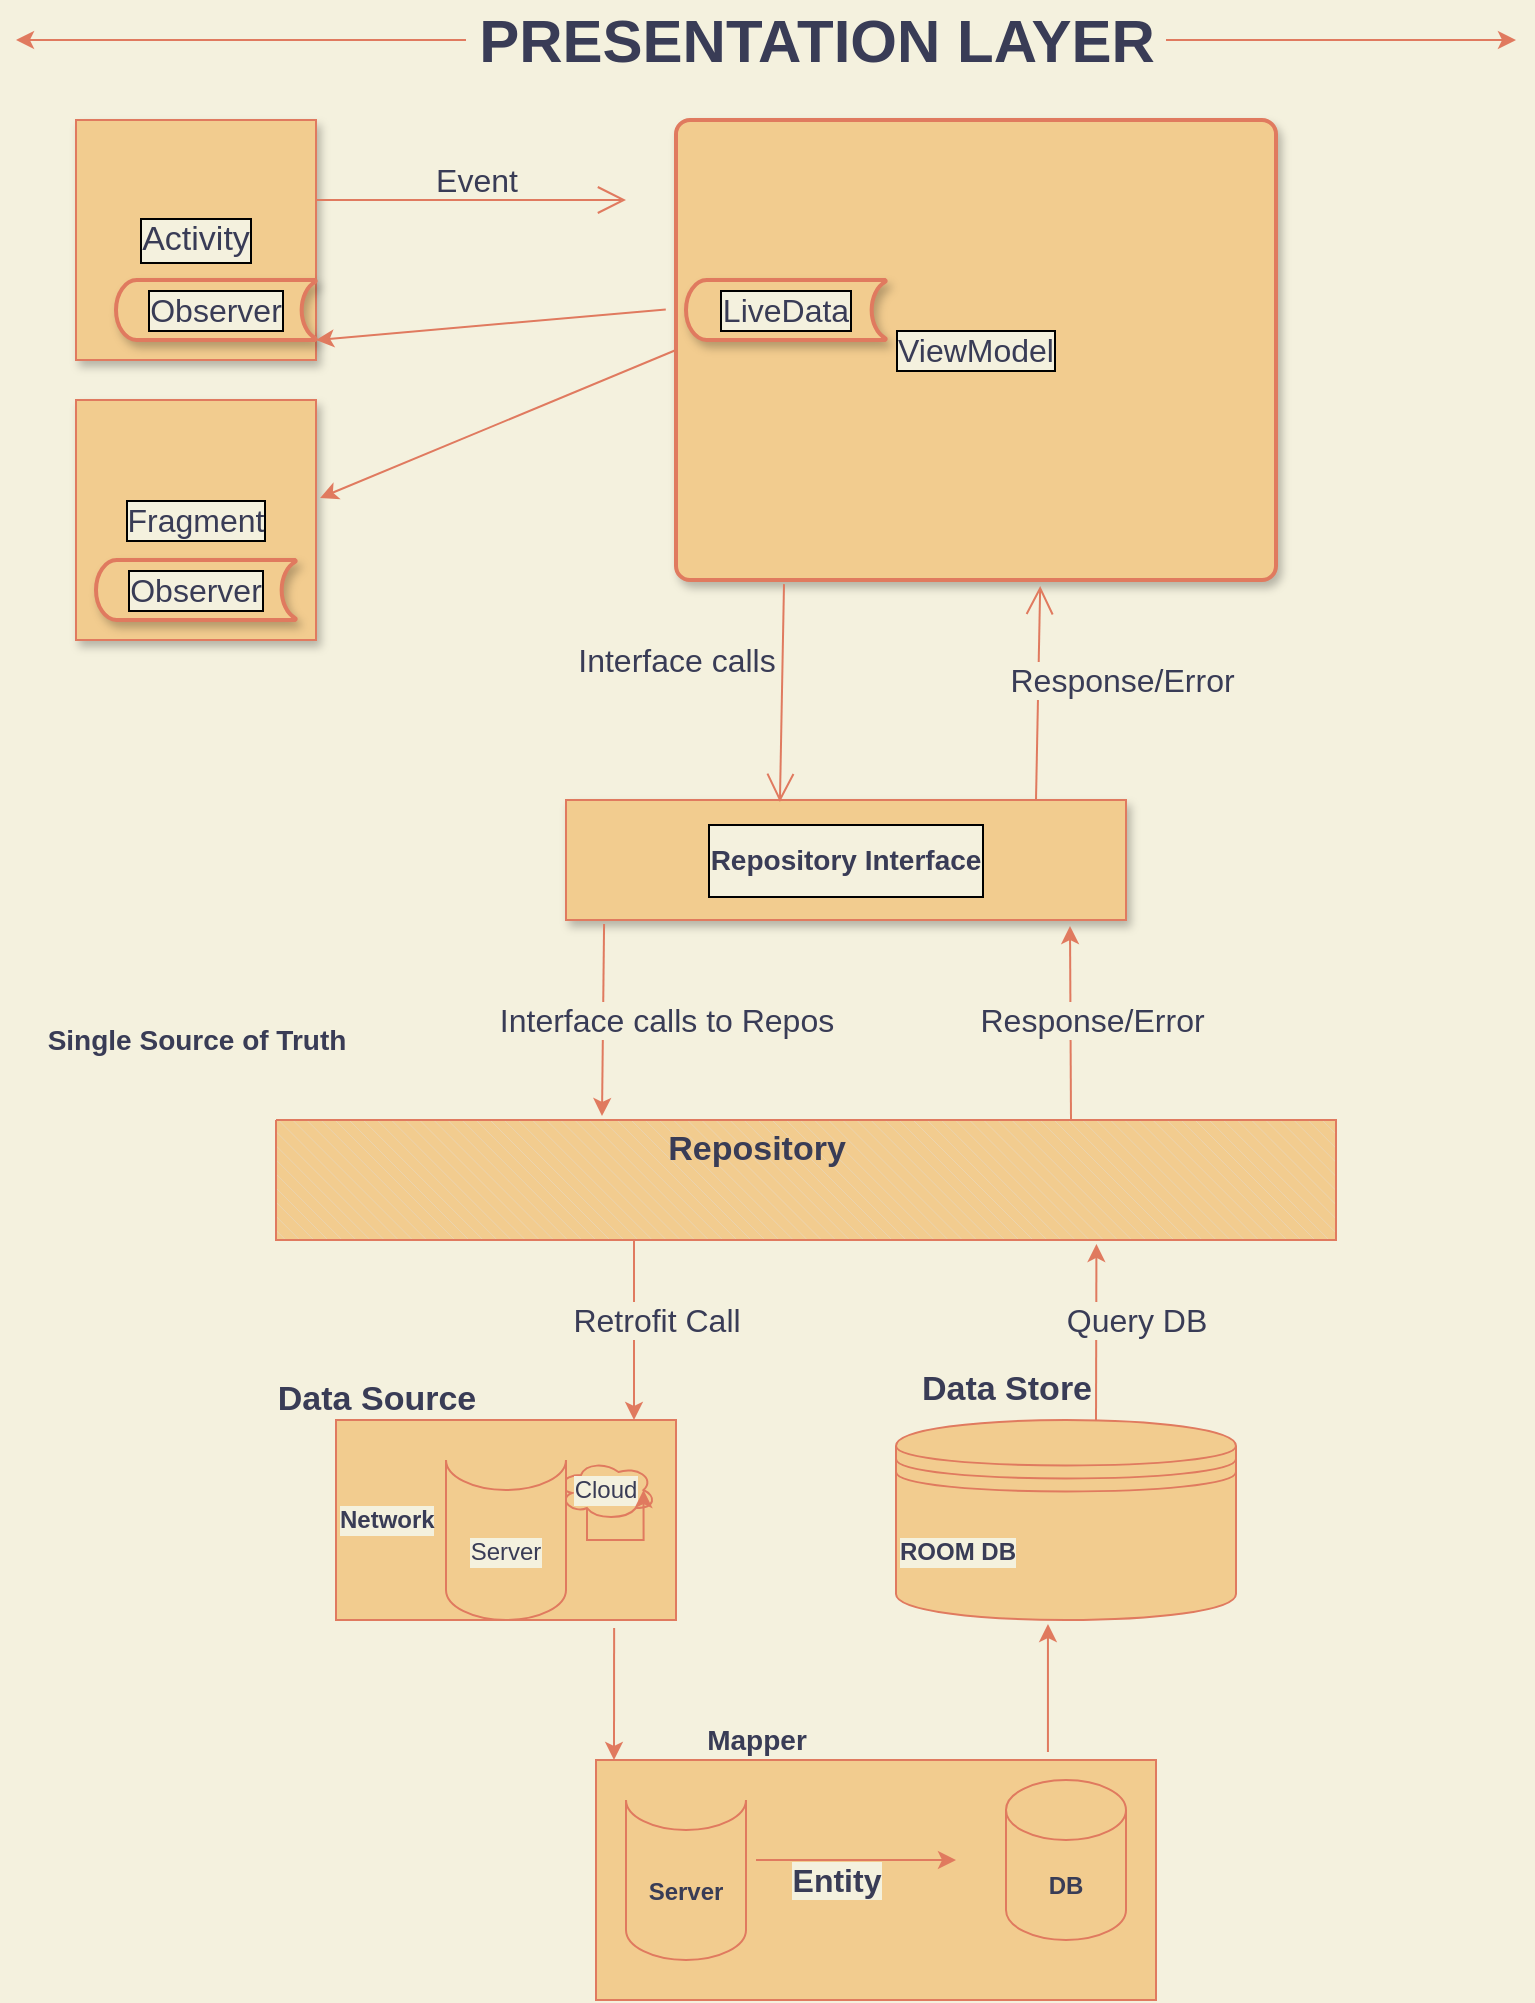 <mxfile version="17.4.1" type="github">
  <diagram id="wjaxYszw41zFd_kDudd0" name="Page-1">
    <mxGraphModel dx="1988" dy="1892" grid="1" gridSize="10" guides="1" tooltips="1" connect="1" arrows="1" fold="1" page="1" pageScale="1" pageWidth="850" pageHeight="1100" background="#F4F1DE" math="0" shadow="0">
      <root>
        <mxCell id="0" />
        <mxCell id="1" parent="0" />
        <mxCell id="qmoSsivqGrwg9p8YMAHi-2" value="&lt;div align=&quot;left&quot;&gt;Network&lt;/div&gt;" style="rounded=0;whiteSpace=wrap;html=1;fontStyle=1;align=left;labelBackgroundColor=#F4F1DE;fillColor=#F2CC8F;strokeColor=#E07A5F;fontColor=#393C56;" parent="1" vertex="1">
          <mxGeometry x="220" y="530" width="170" height="100" as="geometry" />
        </mxCell>
        <mxCell id="qmoSsivqGrwg9p8YMAHi-4" value="Cloud" style="ellipse;shape=cloud;whiteSpace=wrap;html=1;labelBackgroundColor=#F4F1DE;fillColor=#F2CC8F;strokeColor=#E07A5F;fontColor=#393C56;" parent="1" vertex="1">
          <mxGeometry x="330" y="550" width="50" height="30" as="geometry" />
        </mxCell>
        <mxCell id="qmoSsivqGrwg9p8YMAHi-6" value="Server" style="shape=cylinder3;whiteSpace=wrap;html=1;boundedLbl=1;backgroundOutline=1;size=15;lid=0;labelBackgroundColor=#F4F1DE;fillColor=#F2CC8F;strokeColor=#E07A5F;fontColor=#393C56;" parent="1" vertex="1">
          <mxGeometry x="275" y="550" width="60" height="80" as="geometry" />
        </mxCell>
        <mxCell id="qmoSsivqGrwg9p8YMAHi-7" value="&lt;div align=&quot;left&quot;&gt;&lt;b&gt;ROOM DB&lt;br&gt;&lt;/b&gt;&lt;/div&gt;" style="shape=datastore;whiteSpace=wrap;html=1;fontFamily=Helvetica;fontSize=12;fontColor=#393C56;align=left;strokeColor=#E07A5F;fillColor=#F2CC8F;labelBackgroundColor=#F4F1DE;" parent="1" vertex="1">
          <mxGeometry x="500" y="530" width="170" height="100" as="geometry" />
        </mxCell>
        <mxCell id="qmoSsivqGrwg9p8YMAHi-8" value="" style="rounded=0;whiteSpace=wrap;html=1;fillColor=#F2CC8F;strokeColor=#E07A5F;fontColor=#393C56;" parent="1" vertex="1">
          <mxGeometry x="350" y="700" width="280" height="120" as="geometry" />
        </mxCell>
        <mxCell id="qmoSsivqGrwg9p8YMAHi-9" value="&lt;b&gt;DB&lt;/b&gt;" style="shape=cylinder3;whiteSpace=wrap;html=1;boundedLbl=1;backgroundOutline=1;size=15;fillColor=#F2CC8F;strokeColor=#E07A5F;fontColor=#393C56;" parent="1" vertex="1">
          <mxGeometry x="555" y="710" width="60" height="80" as="geometry" />
        </mxCell>
        <mxCell id="qmoSsivqGrwg9p8YMAHi-24" value="Data Source" style="text;html=1;align=center;verticalAlign=middle;resizable=0;points=[];autosize=1;strokeColor=none;fillColor=none;fontStyle=1;fontSize=17;fontColor=#393C56;" parent="1" vertex="1">
          <mxGeometry x="185" y="505" width="110" height="30" as="geometry" />
        </mxCell>
        <mxCell id="qmoSsivqGrwg9p8YMAHi-25" value="Data Store" style="text;html=1;align=center;verticalAlign=middle;resizable=0;points=[];autosize=1;strokeColor=none;fillColor=none;fontStyle=1;fontSize=17;fontColor=#393C56;" parent="1" vertex="1">
          <mxGeometry x="505" y="500" width="100" height="30" as="geometry" />
        </mxCell>
        <mxCell id="qmoSsivqGrwg9p8YMAHi-26" style="edgeStyle=orthogonalEdgeStyle;rounded=0;orthogonalLoop=1;jettySize=auto;html=1;exitX=0.31;exitY=0.8;exitDx=0;exitDy=0;exitPerimeter=0;entryX=0.875;entryY=0.5;entryDx=0;entryDy=0;entryPerimeter=0;fontSize=17;labelBackgroundColor=#F4F1DE;strokeColor=#E07A5F;fontColor=#393C56;" parent="1" source="qmoSsivqGrwg9p8YMAHi-4" target="qmoSsivqGrwg9p8YMAHi-4" edge="1">
          <mxGeometry relative="1" as="geometry">
            <Array as="points">
              <mxPoint x="346" y="590" />
              <mxPoint x="374" y="590" />
            </Array>
          </mxGeometry>
        </mxCell>
        <mxCell id="qmoSsivqGrwg9p8YMAHi-28" value="" style="endArrow=classic;html=1;rounded=0;fontSize=13;exitX=0.818;exitY=1.04;exitDx=0;exitDy=0;exitPerimeter=0;fontStyle=0;labelBackgroundColor=#F4F1DE;strokeColor=#E07A5F;fontColor=#393C56;" parent="1" source="qmoSsivqGrwg9p8YMAHi-2" edge="1">
          <mxGeometry width="50" height="50" relative="1" as="geometry">
            <mxPoint x="440" y="700" as="sourcePoint" />
            <mxPoint x="359" y="700" as="targetPoint" />
          </mxGeometry>
        </mxCell>
        <mxCell id="qmoSsivqGrwg9p8YMAHi-29" value="Mapper" style="text;html=1;align=center;verticalAlign=middle;resizable=0;points=[];autosize=1;strokeColor=none;fillColor=none;fontSize=14;fontStyle=1;fontColor=#393C56;" parent="1" vertex="1">
          <mxGeometry x="395" y="680" width="70" height="20" as="geometry" />
        </mxCell>
        <mxCell id="qmoSsivqGrwg9p8YMAHi-30" value="&lt;b&gt;Server&lt;/b&gt;" style="shape=cylinder3;whiteSpace=wrap;html=1;boundedLbl=1;backgroundOutline=1;size=15;lid=0;fillColor=#F2CC8F;strokeColor=#E07A5F;fontColor=#393C56;" parent="1" vertex="1">
          <mxGeometry x="365" y="720" width="60" height="80" as="geometry" />
        </mxCell>
        <mxCell id="qmoSsivqGrwg9p8YMAHi-31" value="" style="endArrow=classic;html=1;rounded=0;fontSize=16;labelBackgroundColor=#F4F1DE;strokeColor=#E07A5F;fontColor=#393C56;" parent="1" edge="1">
          <mxGeometry relative="1" as="geometry">
            <mxPoint x="430" y="750" as="sourcePoint" />
            <mxPoint x="530" y="750" as="targetPoint" />
          </mxGeometry>
        </mxCell>
        <mxCell id="qmoSsivqGrwg9p8YMAHi-34" value="Entity" style="edgeLabel;html=1;align=center;verticalAlign=middle;resizable=0;points=[];fontSize=16;fontStyle=1;labelBackgroundColor=#F4F1DE;fontColor=#393C56;" parent="qmoSsivqGrwg9p8YMAHi-31" vertex="1" connectable="0">
          <mxGeometry x="-0.36" y="-5" relative="1" as="geometry">
            <mxPoint x="8" y="5" as="offset" />
          </mxGeometry>
        </mxCell>
        <mxCell id="qmoSsivqGrwg9p8YMAHi-33" value="" style="endArrow=classic;html=1;rounded=0;fontSize=13;exitX=0.807;exitY=-0.033;exitDx=0;exitDy=0;exitPerimeter=0;fontStyle=0;entryX=0.447;entryY=1.02;entryDx=0;entryDy=0;entryPerimeter=0;labelBackgroundColor=#F4F1DE;strokeColor=#E07A5F;fontColor=#393C56;" parent="1" source="qmoSsivqGrwg9p8YMAHi-8" target="qmoSsivqGrwg9p8YMAHi-7" edge="1">
          <mxGeometry width="50" height="50" relative="1" as="geometry">
            <mxPoint x="369.06" y="644" as="sourcePoint" />
            <mxPoint x="369" y="710" as="targetPoint" />
          </mxGeometry>
        </mxCell>
        <mxCell id="qmoSsivqGrwg9p8YMAHi-35" value="" style="verticalLabelPosition=bottom;verticalAlign=top;html=1;shape=mxgraph.basic.patternFillRect;fillStyle=diagRev;step=5;fillStrokeWidth=0.2;fillStrokeColor=#dddddd;fontSize=16;strokeColor=#E07A5F;fontColor=#393C56;labelBackgroundColor=#F4F1DE;noLabel=1;labelBorderColor=#000000;fillColor=#F2CC8F;" parent="1" vertex="1">
          <mxGeometry x="190" y="380" width="530" height="60" as="geometry" />
        </mxCell>
        <mxCell id="qmoSsivqGrwg9p8YMAHi-37" value="" style="endArrow=classic;html=1;rounded=0;fontSize=17;fontStyle=0;labelBackgroundColor=#F4F1DE;strokeColor=#E07A5F;fontColor=#393C56;" parent="1" edge="1">
          <mxGeometry width="50" height="50" relative="1" as="geometry">
            <mxPoint x="369" y="440" as="sourcePoint" />
            <mxPoint x="369" y="530" as="targetPoint" />
          </mxGeometry>
        </mxCell>
        <mxCell id="qmoSsivqGrwg9p8YMAHi-38" value="" style="endArrow=classic;html=1;rounded=0;fontSize=8;fontStyle=0;entryX=0.774;entryY=1.033;entryDx=0;entryDy=0;entryPerimeter=0;horizontal=1;labelBackgroundColor=#F4F1DE;strokeColor=#E07A5F;fontColor=#393C56;" parent="1" target="qmoSsivqGrwg9p8YMAHi-35" edge="1">
          <mxGeometry width="50" height="50" relative="1" as="geometry">
            <mxPoint x="600" y="530" as="sourcePoint" />
            <mxPoint x="379" y="540" as="targetPoint" />
          </mxGeometry>
        </mxCell>
        <mxCell id="qmoSsivqGrwg9p8YMAHi-44" value="Repository" style="text;html=1;align=center;verticalAlign=middle;resizable=0;points=[];autosize=1;strokeColor=none;fillColor=none;fontStyle=1;fontSize=17;fontColor=#393C56;" parent="1" vertex="1">
          <mxGeometry x="380" y="380" width="100" height="30" as="geometry" />
        </mxCell>
        <mxCell id="qmoSsivqGrwg9p8YMAHi-47" value="&lt;h1 align=&quot;right&quot;&gt;Repository Interface&lt;br&gt;&lt;/h1&gt;" style="whiteSpace=wrap;html=1;shadow=1;labelBackgroundColor=#F4F1DE;fontSize=7;fontColor=#393C56;strokeColor=#E07A5F;fillColor=#F2CC8F;labelBorderColor=#000000;" parent="1" vertex="1">
          <mxGeometry x="335" y="220" width="280" height="60" as="geometry" />
        </mxCell>
        <mxCell id="qmoSsivqGrwg9p8YMAHi-54" value="" style="endArrow=classic;html=1;rounded=0;labelBackgroundColor=#F4F1DE;fontSize=21;fontColor=#393C56;entryX=0.9;entryY=1.05;entryDx=0;entryDy=0;entryPerimeter=0;exitX=0.75;exitY=0;exitDx=0;exitDy=0;exitPerimeter=0;strokeColor=#E07A5F;" parent="1" source="qmoSsivqGrwg9p8YMAHi-35" target="qmoSsivqGrwg9p8YMAHi-47" edge="1">
          <mxGeometry width="50" height="50" relative="1" as="geometry">
            <mxPoint x="490" y="370" as="sourcePoint" />
            <mxPoint x="490" y="300" as="targetPoint" />
            <Array as="points" />
          </mxGeometry>
        </mxCell>
        <mxCell id="qmoSsivqGrwg9p8YMAHi-56" value="" style="endArrow=classic;html=1;rounded=0;labelBackgroundColor=#F4F1DE;fontSize=21;fontColor=#393C56;exitX=0.068;exitY=1.033;exitDx=0;exitDy=0;exitPerimeter=0;strokeColor=#E07A5F;" parent="1" source="qmoSsivqGrwg9p8YMAHi-47" edge="1">
          <mxGeometry width="50" height="50" relative="1" as="geometry">
            <mxPoint x="450" y="370" as="sourcePoint" />
            <mxPoint x="353" y="378" as="targetPoint" />
            <Array as="points" />
          </mxGeometry>
        </mxCell>
        <mxCell id="qmoSsivqGrwg9p8YMAHi-57" value="Activity" style="whiteSpace=wrap;html=1;aspect=fixed;shadow=1;labelBackgroundColor=#F4F1DE;labelBorderColor=#000000;fontSize=17;fontColor=#393C56;strokeColor=#E07A5F;fillColor=#F2CC8F;" parent="1" vertex="1">
          <mxGeometry x="90" y="-120" width="120" height="120" as="geometry" />
        </mxCell>
        <mxCell id="qmoSsivqGrwg9p8YMAHi-58" value="Fragment" style="whiteSpace=wrap;html=1;aspect=fixed;shadow=1;labelBackgroundColor=#F4F1DE;labelBorderColor=#000000;fontSize=16;fontColor=#393C56;strokeColor=#E07A5F;fillColor=#F2CC8F;" parent="1" vertex="1">
          <mxGeometry x="90" y="20" width="120" height="120" as="geometry" />
        </mxCell>
        <mxCell id="qmoSsivqGrwg9p8YMAHi-61" value="ViewModel" style="rounded=1;whiteSpace=wrap;html=1;absoluteArcSize=1;arcSize=14;strokeWidth=2;shadow=1;labelBackgroundColor=#F4F1DE;labelBorderColor=#000000;fontSize=16;fontColor=#393C56;fillColor=#F2CC8F;strokeColor=#E07A5F;" parent="1" vertex="1">
          <mxGeometry x="390" y="-120" width="300" height="230" as="geometry" />
        </mxCell>
        <mxCell id="qmoSsivqGrwg9p8YMAHi-64" value="Observer" style="strokeWidth=2;html=1;shape=mxgraph.flowchart.stored_data;whiteSpace=wrap;shadow=1;labelBackgroundColor=#F4F1DE;labelBorderColor=#000000;fontSize=16;fontColor=#393C56;fillColor=#F2CC8F;strokeColor=#E07A5F;" parent="1" vertex="1">
          <mxGeometry x="110" y="-40" width="100" height="30" as="geometry" />
        </mxCell>
        <mxCell id="qmoSsivqGrwg9p8YMAHi-65" value="Observer" style="strokeWidth=2;html=1;shape=mxgraph.flowchart.stored_data;whiteSpace=wrap;shadow=1;labelBackgroundColor=#F4F1DE;labelBorderColor=#000000;fontSize=16;fontColor=#393C56;fillColor=#F2CC8F;strokeColor=#E07A5F;" parent="1" vertex="1">
          <mxGeometry x="100" y="100" width="100" height="30" as="geometry" />
        </mxCell>
        <mxCell id="qmoSsivqGrwg9p8YMAHi-66" value="LiveData" style="strokeWidth=2;html=1;shape=mxgraph.flowchart.stored_data;whiteSpace=wrap;shadow=1;labelBackgroundColor=#F4F1DE;labelBorderColor=#000000;fontSize=16;fontColor=#393C56;fillColor=#F2CC8F;strokeColor=#E07A5F;" parent="1" vertex="1">
          <mxGeometry x="395" y="-40" width="100" height="30" as="geometry" />
        </mxCell>
        <mxCell id="qmoSsivqGrwg9p8YMAHi-69" value="" style="endArrow=open;endFill=1;endSize=12;html=1;rounded=0;labelBackgroundColor=#F4F1DE;fontSize=16;fontColor=#393C56;strokeColor=#E07A5F;" parent="1" edge="1">
          <mxGeometry width="160" relative="1" as="geometry">
            <mxPoint x="210" y="-80" as="sourcePoint" />
            <mxPoint x="365" y="-80" as="targetPoint" />
          </mxGeometry>
        </mxCell>
        <mxCell id="qmoSsivqGrwg9p8YMAHi-70" value="Event" style="text;html=1;align=center;verticalAlign=middle;resizable=0;points=[];autosize=1;strokeColor=none;fillColor=none;fontSize=16;fontColor=#393C56;" parent="1" vertex="1">
          <mxGeometry x="260" y="-100" width="60" height="20" as="geometry" />
        </mxCell>
        <mxCell id="qmoSsivqGrwg9p8YMAHi-73" value="" style="endArrow=classic;html=1;rounded=0;labelBackgroundColor=#F4F1DE;fontSize=21;fontColor=#393C56;entryX=1.017;entryY=0.408;entryDx=0;entryDy=0;entryPerimeter=0;exitX=0;exitY=0.5;exitDx=0;exitDy=0;strokeColor=#E07A5F;" parent="1" source="qmoSsivqGrwg9p8YMAHi-61" target="qmoSsivqGrwg9p8YMAHi-58" edge="1">
          <mxGeometry width="50" height="50" relative="1" as="geometry">
            <mxPoint x="276.04" y="23.98" as="sourcePoint" />
            <mxPoint x="275" y="120" as="targetPoint" />
            <Array as="points" />
          </mxGeometry>
        </mxCell>
        <mxCell id="qmoSsivqGrwg9p8YMAHi-75" value="" style="endArrow=classic;html=1;rounded=0;labelBackgroundColor=#F4F1DE;fontSize=21;fontColor=#393C56;entryX=1.017;entryY=0.408;entryDx=0;entryDy=0;entryPerimeter=0;exitX=-0.017;exitY=0.412;exitDx=0;exitDy=0;exitPerimeter=0;strokeColor=#E07A5F;" parent="1" edge="1" source="qmoSsivqGrwg9p8YMAHi-61">
          <mxGeometry width="50" height="50" relative="1" as="geometry">
            <mxPoint x="387.96" y="-50.133" as="sourcePoint" />
            <mxPoint x="210.0" y="-10.0" as="targetPoint" />
            <Array as="points" />
          </mxGeometry>
        </mxCell>
        <mxCell id="qmoSsivqGrwg9p8YMAHi-81" value="Retrofit Call" style="text;html=1;align=center;verticalAlign=middle;resizable=0;points=[];autosize=1;strokeColor=none;fillColor=none;fontSize=16;fontColor=#393C56;labelBackgroundColor=#F4F1DE;" parent="1" vertex="1">
          <mxGeometry x="330" y="470" width="100" height="20" as="geometry" />
        </mxCell>
        <mxCell id="qmoSsivqGrwg9p8YMAHi-82" value="Query DB " style="text;html=1;align=center;verticalAlign=middle;resizable=0;points=[];autosize=1;strokeColor=none;fillColor=none;fontSize=16;fontColor=#393C56;labelBackgroundColor=#F4F1DE;" parent="1" vertex="1">
          <mxGeometry x="575" y="470" width="90" height="20" as="geometry" />
        </mxCell>
        <mxCell id="qmoSsivqGrwg9p8YMAHi-84" value="Interface calls to Repos" style="text;html=1;align=center;verticalAlign=middle;resizable=0;points=[];autosize=1;strokeColor=none;fillColor=none;fontSize=16;fontColor=#393C56;labelBorderColor=none;labelBackgroundColor=#F4F1DE;" parent="1" vertex="1">
          <mxGeometry x="295" y="320" width="180" height="20" as="geometry" />
        </mxCell>
        <mxCell id="qmoSsivqGrwg9p8YMAHi-86" value="Response/Error&amp;nbsp; " style="text;html=1;align=center;verticalAlign=middle;resizable=0;points=[];autosize=1;strokeColor=none;fillColor=none;fontSize=16;fontColor=#393C56;labelBackgroundColor=#F4F1DE;" parent="1" vertex="1">
          <mxGeometry x="535" y="320" width="130" height="20" as="geometry" />
        </mxCell>
        <mxCell id="qmoSsivqGrwg9p8YMAHi-87" value="Interface calls " style="text;html=1;align=center;verticalAlign=middle;resizable=0;points=[];autosize=1;strokeColor=none;fillColor=none;fontSize=16;fontColor=#393C56;labelBorderColor=none;labelBackgroundColor=#F4F1DE;" parent="1" vertex="1">
          <mxGeometry x="335" y="140" width="110" height="20" as="geometry" />
        </mxCell>
        <mxCell id="qmoSsivqGrwg9p8YMAHi-93" value="" style="endArrow=open;endFill=1;endSize=12;html=1;rounded=0;labelBackgroundColor=#F4F1DE;fontSize=16;fontColor=#393C56;exitX=0.18;exitY=1.009;exitDx=0;exitDy=0;exitPerimeter=0;entryX=0.382;entryY=0.017;entryDx=0;entryDy=0;entryPerimeter=0;strokeColor=#E07A5F;" parent="1" source="qmoSsivqGrwg9p8YMAHi-61" target="qmoSsivqGrwg9p8YMAHi-47" edge="1">
          <mxGeometry width="160" relative="1" as="geometry">
            <mxPoint x="430" y="200" as="sourcePoint" />
            <mxPoint x="590" y="200" as="targetPoint" />
          </mxGeometry>
        </mxCell>
        <mxCell id="qmoSsivqGrwg9p8YMAHi-94" value="" style="endArrow=open;endFill=1;endSize=12;html=1;rounded=0;labelBackgroundColor=#F4F1DE;fontSize=16;fontColor=#393C56;entryX=0.607;entryY=1.013;entryDx=0;entryDy=0;entryPerimeter=0;strokeColor=#E07A5F;" parent="1" target="qmoSsivqGrwg9p8YMAHi-61" edge="1">
          <mxGeometry width="160" relative="1" as="geometry">
            <mxPoint x="570" y="220" as="sourcePoint" />
            <mxPoint x="730" y="220" as="targetPoint" />
          </mxGeometry>
        </mxCell>
        <mxCell id="qmoSsivqGrwg9p8YMAHi-96" value="Response/Error&amp;nbsp; " style="text;html=1;align=center;verticalAlign=middle;resizable=0;points=[];autosize=1;strokeColor=none;fillColor=none;fontSize=16;fontColor=#393C56;labelBackgroundColor=#F4F1DE;" parent="1" vertex="1">
          <mxGeometry x="550" y="150" width="130" height="20" as="geometry" />
        </mxCell>
        <mxCell id="Sdi-ItSe5vTOaasgq7WP-4" style="edgeStyle=orthogonalEdgeStyle;curved=0;rounded=1;sketch=0;orthogonalLoop=1;jettySize=auto;html=1;fontSize=30;fontColor=#393C56;strokeColor=#E07A5F;fillColor=#F2CC8F;labelBackgroundColor=#F4F1DE;" edge="1" parent="1" source="Sdi-ItSe5vTOaasgq7WP-3">
          <mxGeometry relative="1" as="geometry">
            <mxPoint x="60" y="-160" as="targetPoint" />
          </mxGeometry>
        </mxCell>
        <mxCell id="Sdi-ItSe5vTOaasgq7WP-5" style="edgeStyle=orthogonalEdgeStyle;curved=0;rounded=1;sketch=0;orthogonalLoop=1;jettySize=auto;html=1;fontSize=30;fontColor=#393C56;strokeColor=#E07A5F;fillColor=#F2CC8F;labelBackgroundColor=#F4F1DE;" edge="1" parent="1" source="Sdi-ItSe5vTOaasgq7WP-3">
          <mxGeometry relative="1" as="geometry">
            <mxPoint x="810" y="-160" as="targetPoint" />
          </mxGeometry>
        </mxCell>
        <mxCell id="Sdi-ItSe5vTOaasgq7WP-3" value="PRESENTATION LAYER" style="text;html=1;align=center;verticalAlign=middle;resizable=0;points=[];autosize=1;strokeColor=none;fillColor=none;fontColor=#393C56;fontStyle=1;fontSize=30;" vertex="1" parent="1">
          <mxGeometry x="285" y="-180" width="350" height="40" as="geometry" />
        </mxCell>
        <mxCell id="qmoSsivqGrwg9p8YMAHi-45" value="&lt;h1&gt;Single Source of Truth &lt;br&gt;&lt;/h1&gt;" style="text;html=1;align=center;verticalAlign=middle;resizable=0;points=[];autosize=1;strokeColor=none;fillColor=none;fontSize=7;labelBackgroundColor=#F4F1DE;fontColor=#393C56;" parent="1" vertex="1">
          <mxGeometry x="65" y="325" width="170" height="30" as="geometry" />
        </mxCell>
      </root>
    </mxGraphModel>
  </diagram>
</mxfile>
